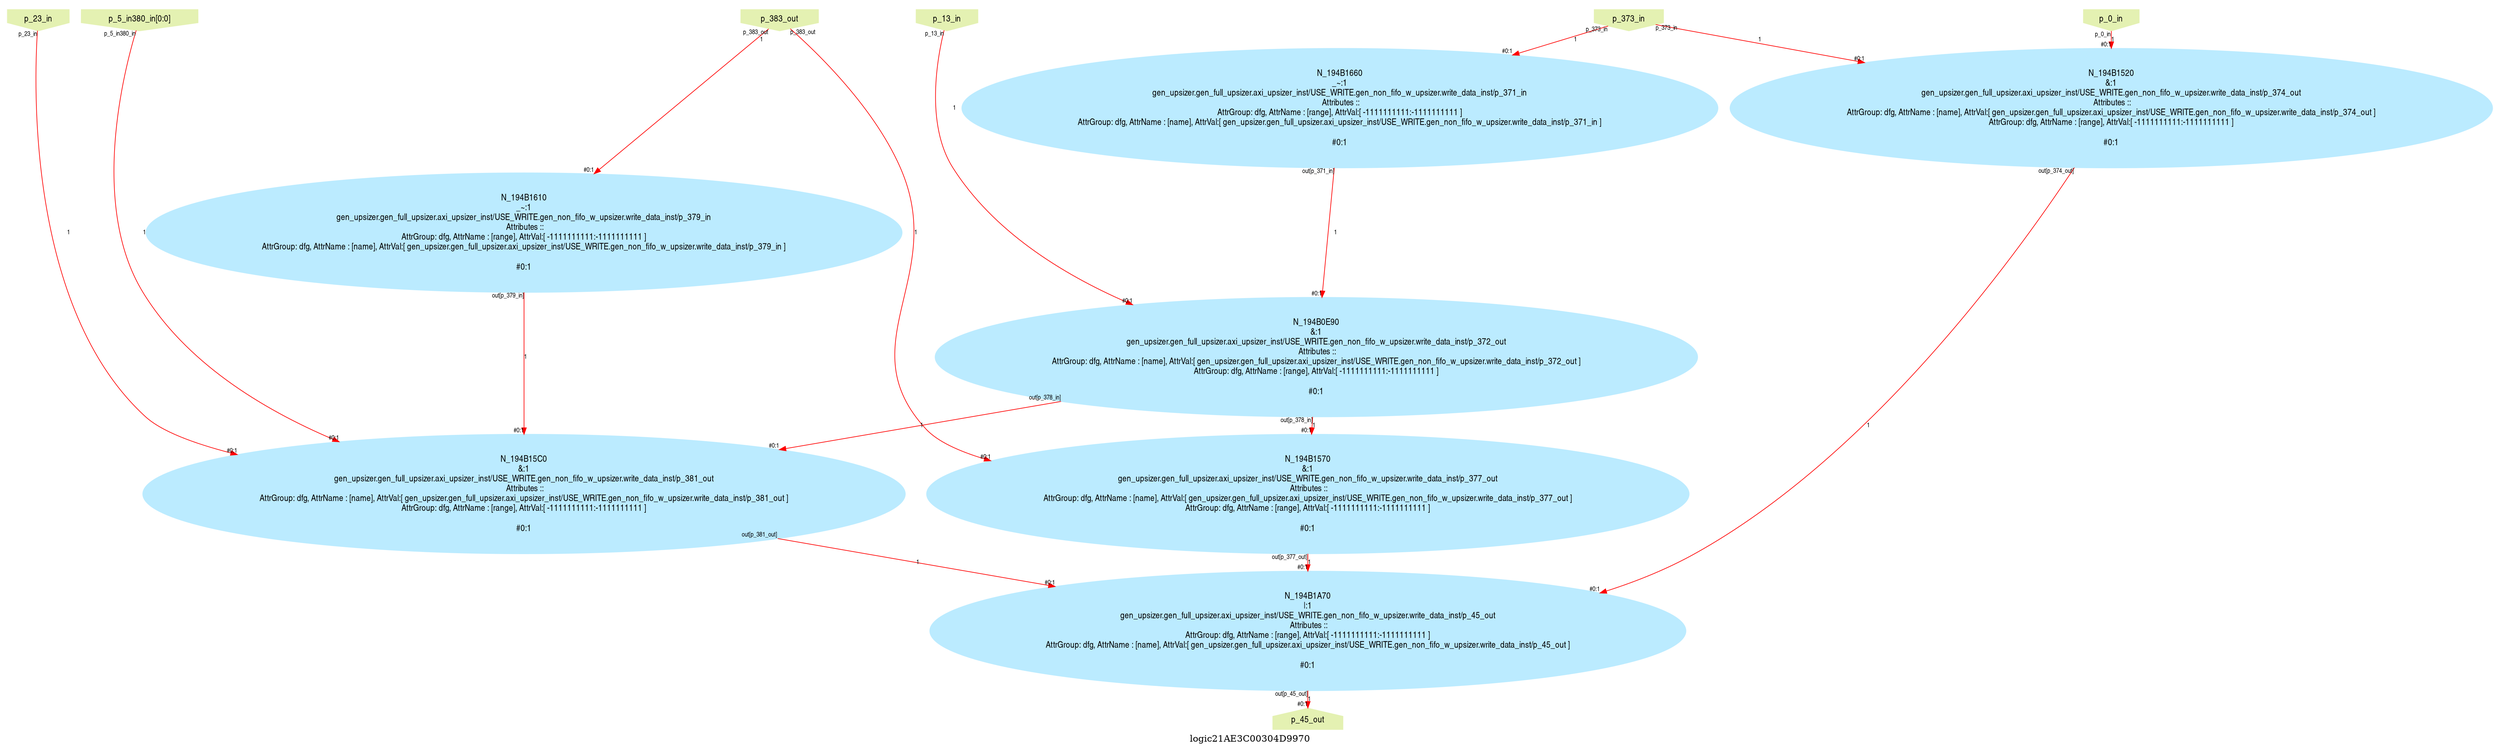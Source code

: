 digraph logic21AE3C00304D9970 {
graph [label="logic21AE3C00304D9970", margin="0.1,0.1", size="100,100", ranksep=0.1, splines=true];
node [style=filled, color="#ffee80", fontname=helveticanarrow];
edge [color="#ff0000", fontsize=10, fontname=helveticanarrow];
{ rank = source;logic21AE3C00304D9970_p_373_in [label="p_373_in", shape=invhouse, color="#e4f1b2"];
logic21AE3C00304D9970_p_13_in [label="p_13_in", shape=invhouse, color="#e4f1b2"];
logic21AE3C00304D9970_p_0_in [label="p_0_in", shape=invhouse, color="#e4f1b2"];
logic21AE3C00304D9970_p_383_out [label="p_383_out", shape=invhouse, color="#e4f1b2"];
logic21AE3C00304D9970_p_23_in [label="p_23_in", shape=invhouse, color="#e4f1b2"];
logic21AE3C00304D9970_p_5_in380_in [label="p_5_in380_in[0:0]", shape=invhouse, color="#e4f1b2"];
}
{ rank = sink;logic21AE3C00304D9970_p_45_out [label="p_45_out", shape=house, color="#e4f1b2"];
}
N_194B1A70 [label="N_194B1A70\n|:1\ngen_upsizer.gen_full_upsizer.axi_upsizer_inst/USE_WRITE.gen_non_fifo_w_upsizer.write_data_inst/p_45_out\n Attributes ::\nAttrGroup: dfg, AttrName : [range], AttrVal:[ -1111111111:-1111111111 ]\nAttrGroup: dfg, AttrName : [name], AttrVal:[ gen_upsizer.gen_full_upsizer.axi_upsizer_inst/USE_WRITE.gen_non_fifo_w_upsizer.write_data_inst/p_45_out ]\n\n#0:1\n", color="#bbebff"];
N_194B15C0 [label="N_194B15C0\n&:1\ngen_upsizer.gen_full_upsizer.axi_upsizer_inst/USE_WRITE.gen_non_fifo_w_upsizer.write_data_inst/p_381_out\n Attributes ::\nAttrGroup: dfg, AttrName : [name], AttrVal:[ gen_upsizer.gen_full_upsizer.axi_upsizer_inst/USE_WRITE.gen_non_fifo_w_upsizer.write_data_inst/p_381_out ]\nAttrGroup: dfg, AttrName : [range], AttrVal:[ -1111111111:-1111111111 ]\n\n#0:1\n", color="#bbebff"];
N_194B1610 [label="N_194B1610\n_~:1\ngen_upsizer.gen_full_upsizer.axi_upsizer_inst/USE_WRITE.gen_non_fifo_w_upsizer.write_data_inst/p_379_in\n Attributes ::\nAttrGroup: dfg, AttrName : [range], AttrVal:[ -1111111111:-1111111111 ]\nAttrGroup: dfg, AttrName : [name], AttrVal:[ gen_upsizer.gen_full_upsizer.axi_upsizer_inst/USE_WRITE.gen_non_fifo_w_upsizer.write_data_inst/p_379_in ]\n\n#0:1\n", color="#bbebff"];
N_194B1570 [label="N_194B1570\n&:1\ngen_upsizer.gen_full_upsizer.axi_upsizer_inst/USE_WRITE.gen_non_fifo_w_upsizer.write_data_inst/p_377_out\n Attributes ::\nAttrGroup: dfg, AttrName : [name], AttrVal:[ gen_upsizer.gen_full_upsizer.axi_upsizer_inst/USE_WRITE.gen_non_fifo_w_upsizer.write_data_inst/p_377_out ]\nAttrGroup: dfg, AttrName : [range], AttrVal:[ -1111111111:-1111111111 ]\n\n#0:1\n", color="#bbebff"];
N_194B1520 [label="N_194B1520\n&:1\ngen_upsizer.gen_full_upsizer.axi_upsizer_inst/USE_WRITE.gen_non_fifo_w_upsizer.write_data_inst/p_374_out\n Attributes ::\nAttrGroup: dfg, AttrName : [name], AttrVal:[ gen_upsizer.gen_full_upsizer.axi_upsizer_inst/USE_WRITE.gen_non_fifo_w_upsizer.write_data_inst/p_374_out ]\nAttrGroup: dfg, AttrName : [range], AttrVal:[ -1111111111:-1111111111 ]\n\n#0:1\n", color="#bbebff"];
N_194B0E90 [label="N_194B0E90\n&:1\ngen_upsizer.gen_full_upsizer.axi_upsizer_inst/USE_WRITE.gen_non_fifo_w_upsizer.write_data_inst/p_372_out\n Attributes ::\nAttrGroup: dfg, AttrName : [name], AttrVal:[ gen_upsizer.gen_full_upsizer.axi_upsizer_inst/USE_WRITE.gen_non_fifo_w_upsizer.write_data_inst/p_372_out ]\nAttrGroup: dfg, AttrName : [range], AttrVal:[ -1111111111:-1111111111 ]\n\n#0:1\n", color="#bbebff"];
N_194B1660 [label="N_194B1660\n_~:1\ngen_upsizer.gen_full_upsizer.axi_upsizer_inst/USE_WRITE.gen_non_fifo_w_upsizer.write_data_inst/p_371_in\n Attributes ::\nAttrGroup: dfg, AttrName : [range], AttrVal:[ -1111111111:-1111111111 ]\nAttrGroup: dfg, AttrName : [name], AttrVal:[ gen_upsizer.gen_full_upsizer.axi_upsizer_inst/USE_WRITE.gen_non_fifo_w_upsizer.write_data_inst/p_371_in ]\n\n#0:1\n", color="#bbebff"];
N_194B15C0 -> N_194B1A70 [label="1", taillabel=<out[p_381_out]>, headlabel=<A>, headlabel=<#0:1>];
N_194B1610 -> N_194B15C0 [label="1", taillabel=<out[p_379_in]>, headlabel=<B>, headlabel=<#0:1>];
N_194B1570 -> N_194B1A70 [label="1", taillabel=<out[p_377_out]>, headlabel=<B>, headlabel=<#0:1>];
N_194B0E90 -> N_194B1570 [label="1", taillabel=<out[p_378_in]>, headlabel=<B>, headlabel=<#0:1>];
N_194B1520 -> N_194B1A70 [label="1", taillabel=<out[p_374_out]>, headlabel=<P_1D88EA20>, headlabel=<#0:1>];
N_194B0E90 -> N_194B15C0 [label="1", taillabel=<out[p_378_in]>, headlabel=<P_1D88EC90>, headlabel=<#0:1>];
N_194B1660 -> N_194B0E90 [label="1", taillabel=<out[p_371_in]>, headlabel=<B>, headlabel=<#0:1>];
logic21AE3C00304D9970_p_373_in -> N_194B1520 [label="1", taillabel=<p_373_in>, headlabel=<B>, headlabel=<#0:1>];
logic21AE3C00304D9970_p_373_in -> N_194B1660 [label="1", taillabel=<p_373_in>, headlabel=<in>, headlabel=<#0:1>];
logic21AE3C00304D9970_p_13_in -> N_194B0E90 [label="1", taillabel=<p_13_in>, headlabel=<A>, headlabel=<#0:1>];
logic21AE3C00304D9970_p_0_in -> N_194B1520 [label="1", taillabel=<p_0_in>, headlabel=<A>, headlabel=<#0:1>];
logic21AE3C00304D9970_p_383_out -> N_194B1610 [label="1", taillabel=<p_383_out>, headlabel=<in>, headlabel=<#0:1>];
logic21AE3C00304D9970_p_383_out -> N_194B1570 [label="1", taillabel=<p_383_out>, headlabel=<A>, headlabel=<#0:1>];
logic21AE3C00304D9970_p_23_in -> N_194B15C0 [label="1", taillabel=<p_23_in>, headlabel=<P_1D88EC30>, headlabel=<#0:1>];
logic21AE3C00304D9970_p_5_in380_in -> N_194B15C0 [label="1", taillabel=<p_5_in380_in>, headlabel=<A>, headlabel=<#0:1>];
N_194B1A70 -> logic21AE3C00304D9970_p_45_out [label="1", taillabel=<out[p_45_out]>, headlabel=<p_45_out>, headlabel=<#0:1>];
}
